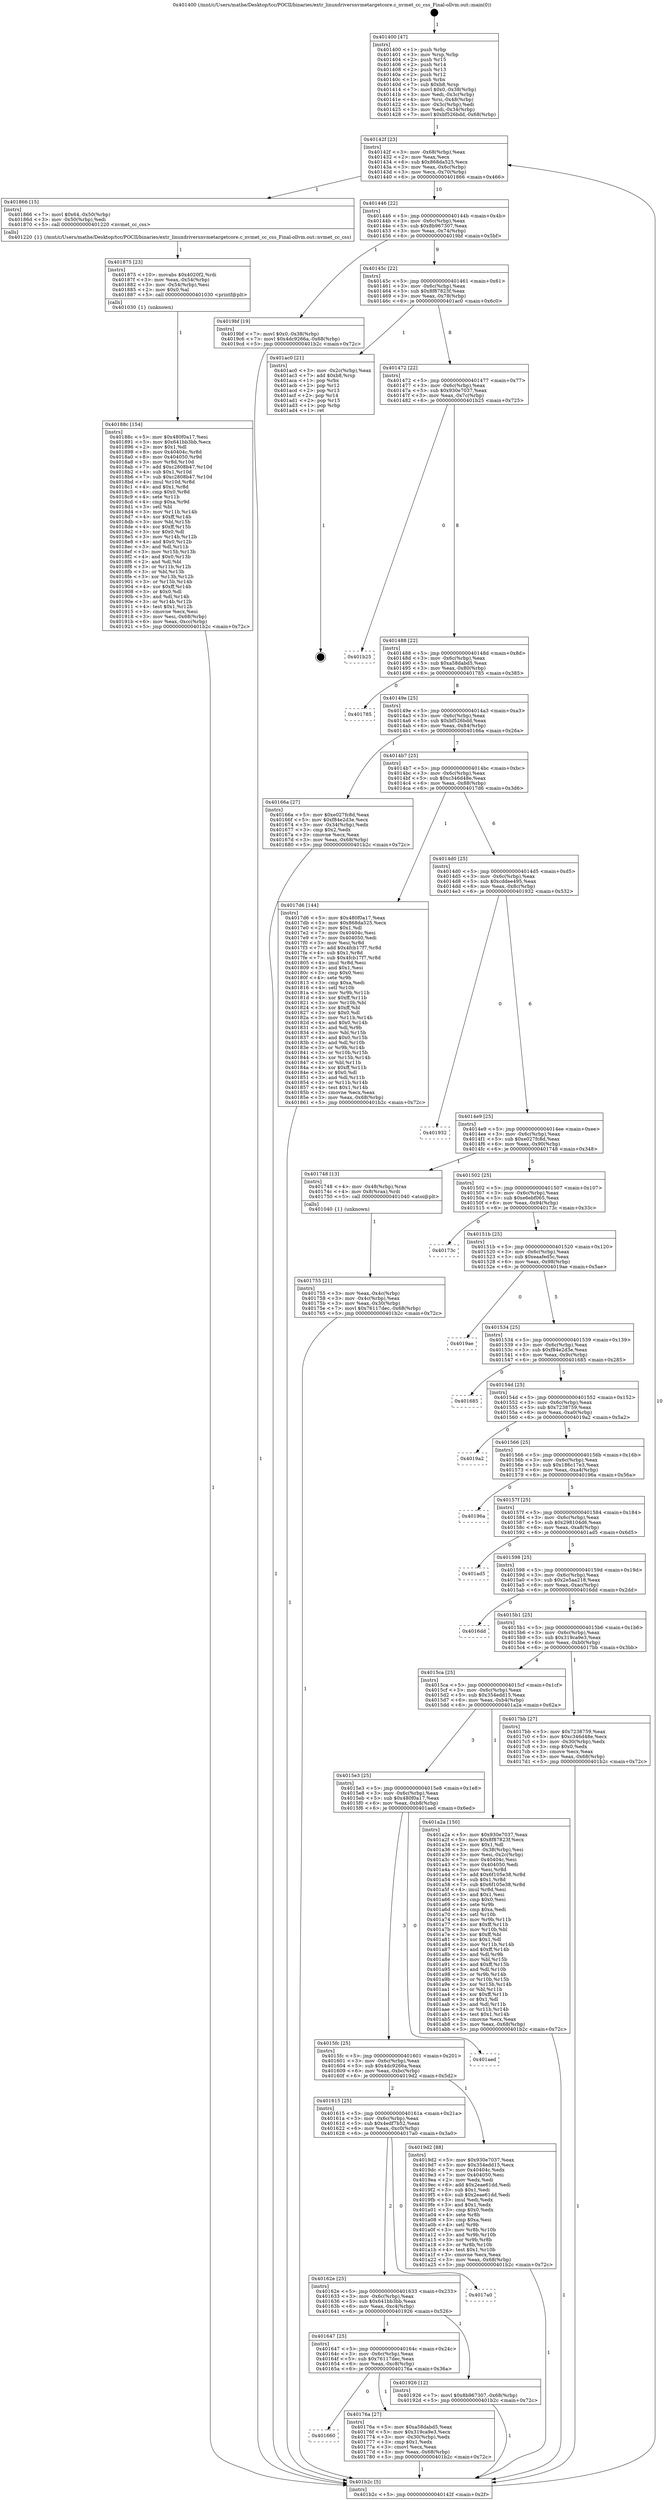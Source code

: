digraph "0x401400" {
  label = "0x401400 (/mnt/c/Users/mathe/Desktop/tcc/POCII/binaries/extr_linuxdriversnvmetargetcore.c_nvmet_cc_css_Final-ollvm.out::main(0))"
  labelloc = "t"
  node[shape=record]

  Entry [label="",width=0.3,height=0.3,shape=circle,fillcolor=black,style=filled]
  "0x40142f" [label="{
     0x40142f [23]\l
     | [instrs]\l
     &nbsp;&nbsp;0x40142f \<+3\>: mov -0x68(%rbp),%eax\l
     &nbsp;&nbsp;0x401432 \<+2\>: mov %eax,%ecx\l
     &nbsp;&nbsp;0x401434 \<+6\>: sub $0x868da525,%ecx\l
     &nbsp;&nbsp;0x40143a \<+3\>: mov %eax,-0x6c(%rbp)\l
     &nbsp;&nbsp;0x40143d \<+3\>: mov %ecx,-0x70(%rbp)\l
     &nbsp;&nbsp;0x401440 \<+6\>: je 0000000000401866 \<main+0x466\>\l
  }"]
  "0x401866" [label="{
     0x401866 [15]\l
     | [instrs]\l
     &nbsp;&nbsp;0x401866 \<+7\>: movl $0x64,-0x50(%rbp)\l
     &nbsp;&nbsp;0x40186d \<+3\>: mov -0x50(%rbp),%edi\l
     &nbsp;&nbsp;0x401870 \<+5\>: call 0000000000401220 \<nvmet_cc_css\>\l
     | [calls]\l
     &nbsp;&nbsp;0x401220 \{1\} (/mnt/c/Users/mathe/Desktop/tcc/POCII/binaries/extr_linuxdriversnvmetargetcore.c_nvmet_cc_css_Final-ollvm.out::nvmet_cc_css)\l
  }"]
  "0x401446" [label="{
     0x401446 [22]\l
     | [instrs]\l
     &nbsp;&nbsp;0x401446 \<+5\>: jmp 000000000040144b \<main+0x4b\>\l
     &nbsp;&nbsp;0x40144b \<+3\>: mov -0x6c(%rbp),%eax\l
     &nbsp;&nbsp;0x40144e \<+5\>: sub $0x8b967307,%eax\l
     &nbsp;&nbsp;0x401453 \<+3\>: mov %eax,-0x74(%rbp)\l
     &nbsp;&nbsp;0x401456 \<+6\>: je 00000000004019bf \<main+0x5bf\>\l
  }"]
  Exit [label="",width=0.3,height=0.3,shape=circle,fillcolor=black,style=filled,peripheries=2]
  "0x4019bf" [label="{
     0x4019bf [19]\l
     | [instrs]\l
     &nbsp;&nbsp;0x4019bf \<+7\>: movl $0x0,-0x38(%rbp)\l
     &nbsp;&nbsp;0x4019c6 \<+7\>: movl $0x4dc9266a,-0x68(%rbp)\l
     &nbsp;&nbsp;0x4019cd \<+5\>: jmp 0000000000401b2c \<main+0x72c\>\l
  }"]
  "0x40145c" [label="{
     0x40145c [22]\l
     | [instrs]\l
     &nbsp;&nbsp;0x40145c \<+5\>: jmp 0000000000401461 \<main+0x61\>\l
     &nbsp;&nbsp;0x401461 \<+3\>: mov -0x6c(%rbp),%eax\l
     &nbsp;&nbsp;0x401464 \<+5\>: sub $0x8f87823f,%eax\l
     &nbsp;&nbsp;0x401469 \<+3\>: mov %eax,-0x78(%rbp)\l
     &nbsp;&nbsp;0x40146c \<+6\>: je 0000000000401ac0 \<main+0x6c0\>\l
  }"]
  "0x40188c" [label="{
     0x40188c [154]\l
     | [instrs]\l
     &nbsp;&nbsp;0x40188c \<+5\>: mov $0x480f0a17,%esi\l
     &nbsp;&nbsp;0x401891 \<+5\>: mov $0x641bb3bb,%ecx\l
     &nbsp;&nbsp;0x401896 \<+2\>: mov $0x1,%dl\l
     &nbsp;&nbsp;0x401898 \<+8\>: mov 0x40404c,%r8d\l
     &nbsp;&nbsp;0x4018a0 \<+8\>: mov 0x404050,%r9d\l
     &nbsp;&nbsp;0x4018a8 \<+3\>: mov %r8d,%r10d\l
     &nbsp;&nbsp;0x4018ab \<+7\>: add $0xc2808b47,%r10d\l
     &nbsp;&nbsp;0x4018b2 \<+4\>: sub $0x1,%r10d\l
     &nbsp;&nbsp;0x4018b6 \<+7\>: sub $0xc2808b47,%r10d\l
     &nbsp;&nbsp;0x4018bd \<+4\>: imul %r10d,%r8d\l
     &nbsp;&nbsp;0x4018c1 \<+4\>: and $0x1,%r8d\l
     &nbsp;&nbsp;0x4018c5 \<+4\>: cmp $0x0,%r8d\l
     &nbsp;&nbsp;0x4018c9 \<+4\>: sete %r11b\l
     &nbsp;&nbsp;0x4018cd \<+4\>: cmp $0xa,%r9d\l
     &nbsp;&nbsp;0x4018d1 \<+3\>: setl %bl\l
     &nbsp;&nbsp;0x4018d4 \<+3\>: mov %r11b,%r14b\l
     &nbsp;&nbsp;0x4018d7 \<+4\>: xor $0xff,%r14b\l
     &nbsp;&nbsp;0x4018db \<+3\>: mov %bl,%r15b\l
     &nbsp;&nbsp;0x4018de \<+4\>: xor $0xff,%r15b\l
     &nbsp;&nbsp;0x4018e2 \<+3\>: xor $0x0,%dl\l
     &nbsp;&nbsp;0x4018e5 \<+3\>: mov %r14b,%r12b\l
     &nbsp;&nbsp;0x4018e8 \<+4\>: and $0x0,%r12b\l
     &nbsp;&nbsp;0x4018ec \<+3\>: and %dl,%r11b\l
     &nbsp;&nbsp;0x4018ef \<+3\>: mov %r15b,%r13b\l
     &nbsp;&nbsp;0x4018f2 \<+4\>: and $0x0,%r13b\l
     &nbsp;&nbsp;0x4018f6 \<+2\>: and %dl,%bl\l
     &nbsp;&nbsp;0x4018f8 \<+3\>: or %r11b,%r12b\l
     &nbsp;&nbsp;0x4018fb \<+3\>: or %bl,%r13b\l
     &nbsp;&nbsp;0x4018fe \<+3\>: xor %r13b,%r12b\l
     &nbsp;&nbsp;0x401901 \<+3\>: or %r15b,%r14b\l
     &nbsp;&nbsp;0x401904 \<+4\>: xor $0xff,%r14b\l
     &nbsp;&nbsp;0x401908 \<+3\>: or $0x0,%dl\l
     &nbsp;&nbsp;0x40190b \<+3\>: and %dl,%r14b\l
     &nbsp;&nbsp;0x40190e \<+3\>: or %r14b,%r12b\l
     &nbsp;&nbsp;0x401911 \<+4\>: test $0x1,%r12b\l
     &nbsp;&nbsp;0x401915 \<+3\>: cmovne %ecx,%esi\l
     &nbsp;&nbsp;0x401918 \<+3\>: mov %esi,-0x68(%rbp)\l
     &nbsp;&nbsp;0x40191b \<+6\>: mov %eax,-0xcc(%rbp)\l
     &nbsp;&nbsp;0x401921 \<+5\>: jmp 0000000000401b2c \<main+0x72c\>\l
  }"]
  "0x401ac0" [label="{
     0x401ac0 [21]\l
     | [instrs]\l
     &nbsp;&nbsp;0x401ac0 \<+3\>: mov -0x2c(%rbp),%eax\l
     &nbsp;&nbsp;0x401ac3 \<+7\>: add $0xb8,%rsp\l
     &nbsp;&nbsp;0x401aca \<+1\>: pop %rbx\l
     &nbsp;&nbsp;0x401acb \<+2\>: pop %r12\l
     &nbsp;&nbsp;0x401acd \<+2\>: pop %r13\l
     &nbsp;&nbsp;0x401acf \<+2\>: pop %r14\l
     &nbsp;&nbsp;0x401ad1 \<+2\>: pop %r15\l
     &nbsp;&nbsp;0x401ad3 \<+1\>: pop %rbp\l
     &nbsp;&nbsp;0x401ad4 \<+1\>: ret\l
  }"]
  "0x401472" [label="{
     0x401472 [22]\l
     | [instrs]\l
     &nbsp;&nbsp;0x401472 \<+5\>: jmp 0000000000401477 \<main+0x77\>\l
     &nbsp;&nbsp;0x401477 \<+3\>: mov -0x6c(%rbp),%eax\l
     &nbsp;&nbsp;0x40147a \<+5\>: sub $0x930e7037,%eax\l
     &nbsp;&nbsp;0x40147f \<+3\>: mov %eax,-0x7c(%rbp)\l
     &nbsp;&nbsp;0x401482 \<+6\>: je 0000000000401b25 \<main+0x725\>\l
  }"]
  "0x401875" [label="{
     0x401875 [23]\l
     | [instrs]\l
     &nbsp;&nbsp;0x401875 \<+10\>: movabs $0x4020f2,%rdi\l
     &nbsp;&nbsp;0x40187f \<+3\>: mov %eax,-0x54(%rbp)\l
     &nbsp;&nbsp;0x401882 \<+3\>: mov -0x54(%rbp),%esi\l
     &nbsp;&nbsp;0x401885 \<+2\>: mov $0x0,%al\l
     &nbsp;&nbsp;0x401887 \<+5\>: call 0000000000401030 \<printf@plt\>\l
     | [calls]\l
     &nbsp;&nbsp;0x401030 \{1\} (unknown)\l
  }"]
  "0x401b25" [label="{
     0x401b25\l
  }", style=dashed]
  "0x401488" [label="{
     0x401488 [22]\l
     | [instrs]\l
     &nbsp;&nbsp;0x401488 \<+5\>: jmp 000000000040148d \<main+0x8d\>\l
     &nbsp;&nbsp;0x40148d \<+3\>: mov -0x6c(%rbp),%eax\l
     &nbsp;&nbsp;0x401490 \<+5\>: sub $0xa58dabd5,%eax\l
     &nbsp;&nbsp;0x401495 \<+3\>: mov %eax,-0x80(%rbp)\l
     &nbsp;&nbsp;0x401498 \<+6\>: je 0000000000401785 \<main+0x385\>\l
  }"]
  "0x401660" [label="{
     0x401660\l
  }", style=dashed]
  "0x401785" [label="{
     0x401785\l
  }", style=dashed]
  "0x40149e" [label="{
     0x40149e [25]\l
     | [instrs]\l
     &nbsp;&nbsp;0x40149e \<+5\>: jmp 00000000004014a3 \<main+0xa3\>\l
     &nbsp;&nbsp;0x4014a3 \<+3\>: mov -0x6c(%rbp),%eax\l
     &nbsp;&nbsp;0x4014a6 \<+5\>: sub $0xbf526bdd,%eax\l
     &nbsp;&nbsp;0x4014ab \<+6\>: mov %eax,-0x84(%rbp)\l
     &nbsp;&nbsp;0x4014b1 \<+6\>: je 000000000040166a \<main+0x26a\>\l
  }"]
  "0x40176a" [label="{
     0x40176a [27]\l
     | [instrs]\l
     &nbsp;&nbsp;0x40176a \<+5\>: mov $0xa58dabd5,%eax\l
     &nbsp;&nbsp;0x40176f \<+5\>: mov $0x319ca9e3,%ecx\l
     &nbsp;&nbsp;0x401774 \<+3\>: mov -0x30(%rbp),%edx\l
     &nbsp;&nbsp;0x401777 \<+3\>: cmp $0x1,%edx\l
     &nbsp;&nbsp;0x40177a \<+3\>: cmovl %ecx,%eax\l
     &nbsp;&nbsp;0x40177d \<+3\>: mov %eax,-0x68(%rbp)\l
     &nbsp;&nbsp;0x401780 \<+5\>: jmp 0000000000401b2c \<main+0x72c\>\l
  }"]
  "0x40166a" [label="{
     0x40166a [27]\l
     | [instrs]\l
     &nbsp;&nbsp;0x40166a \<+5\>: mov $0xe027fc8d,%eax\l
     &nbsp;&nbsp;0x40166f \<+5\>: mov $0xf84e2d3e,%ecx\l
     &nbsp;&nbsp;0x401674 \<+3\>: mov -0x34(%rbp),%edx\l
     &nbsp;&nbsp;0x401677 \<+3\>: cmp $0x2,%edx\l
     &nbsp;&nbsp;0x40167a \<+3\>: cmovne %ecx,%eax\l
     &nbsp;&nbsp;0x40167d \<+3\>: mov %eax,-0x68(%rbp)\l
     &nbsp;&nbsp;0x401680 \<+5\>: jmp 0000000000401b2c \<main+0x72c\>\l
  }"]
  "0x4014b7" [label="{
     0x4014b7 [25]\l
     | [instrs]\l
     &nbsp;&nbsp;0x4014b7 \<+5\>: jmp 00000000004014bc \<main+0xbc\>\l
     &nbsp;&nbsp;0x4014bc \<+3\>: mov -0x6c(%rbp),%eax\l
     &nbsp;&nbsp;0x4014bf \<+5\>: sub $0xc346d48e,%eax\l
     &nbsp;&nbsp;0x4014c4 \<+6\>: mov %eax,-0x88(%rbp)\l
     &nbsp;&nbsp;0x4014ca \<+6\>: je 00000000004017d6 \<main+0x3d6\>\l
  }"]
  "0x401b2c" [label="{
     0x401b2c [5]\l
     | [instrs]\l
     &nbsp;&nbsp;0x401b2c \<+5\>: jmp 000000000040142f \<main+0x2f\>\l
  }"]
  "0x401400" [label="{
     0x401400 [47]\l
     | [instrs]\l
     &nbsp;&nbsp;0x401400 \<+1\>: push %rbp\l
     &nbsp;&nbsp;0x401401 \<+3\>: mov %rsp,%rbp\l
     &nbsp;&nbsp;0x401404 \<+2\>: push %r15\l
     &nbsp;&nbsp;0x401406 \<+2\>: push %r14\l
     &nbsp;&nbsp;0x401408 \<+2\>: push %r13\l
     &nbsp;&nbsp;0x40140a \<+2\>: push %r12\l
     &nbsp;&nbsp;0x40140c \<+1\>: push %rbx\l
     &nbsp;&nbsp;0x40140d \<+7\>: sub $0xb8,%rsp\l
     &nbsp;&nbsp;0x401414 \<+7\>: movl $0x0,-0x38(%rbp)\l
     &nbsp;&nbsp;0x40141b \<+3\>: mov %edi,-0x3c(%rbp)\l
     &nbsp;&nbsp;0x40141e \<+4\>: mov %rsi,-0x48(%rbp)\l
     &nbsp;&nbsp;0x401422 \<+3\>: mov -0x3c(%rbp),%edi\l
     &nbsp;&nbsp;0x401425 \<+3\>: mov %edi,-0x34(%rbp)\l
     &nbsp;&nbsp;0x401428 \<+7\>: movl $0xbf526bdd,-0x68(%rbp)\l
  }"]
  "0x401647" [label="{
     0x401647 [25]\l
     | [instrs]\l
     &nbsp;&nbsp;0x401647 \<+5\>: jmp 000000000040164c \<main+0x24c\>\l
     &nbsp;&nbsp;0x40164c \<+3\>: mov -0x6c(%rbp),%eax\l
     &nbsp;&nbsp;0x40164f \<+5\>: sub $0x76117dec,%eax\l
     &nbsp;&nbsp;0x401654 \<+6\>: mov %eax,-0xc8(%rbp)\l
     &nbsp;&nbsp;0x40165a \<+6\>: je 000000000040176a \<main+0x36a\>\l
  }"]
  "0x4017d6" [label="{
     0x4017d6 [144]\l
     | [instrs]\l
     &nbsp;&nbsp;0x4017d6 \<+5\>: mov $0x480f0a17,%eax\l
     &nbsp;&nbsp;0x4017db \<+5\>: mov $0x868da525,%ecx\l
     &nbsp;&nbsp;0x4017e0 \<+2\>: mov $0x1,%dl\l
     &nbsp;&nbsp;0x4017e2 \<+7\>: mov 0x40404c,%esi\l
     &nbsp;&nbsp;0x4017e9 \<+7\>: mov 0x404050,%edi\l
     &nbsp;&nbsp;0x4017f0 \<+3\>: mov %esi,%r8d\l
     &nbsp;&nbsp;0x4017f3 \<+7\>: add $0x4fcb17f7,%r8d\l
     &nbsp;&nbsp;0x4017fa \<+4\>: sub $0x1,%r8d\l
     &nbsp;&nbsp;0x4017fe \<+7\>: sub $0x4fcb17f7,%r8d\l
     &nbsp;&nbsp;0x401805 \<+4\>: imul %r8d,%esi\l
     &nbsp;&nbsp;0x401809 \<+3\>: and $0x1,%esi\l
     &nbsp;&nbsp;0x40180c \<+3\>: cmp $0x0,%esi\l
     &nbsp;&nbsp;0x40180f \<+4\>: sete %r9b\l
     &nbsp;&nbsp;0x401813 \<+3\>: cmp $0xa,%edi\l
     &nbsp;&nbsp;0x401816 \<+4\>: setl %r10b\l
     &nbsp;&nbsp;0x40181a \<+3\>: mov %r9b,%r11b\l
     &nbsp;&nbsp;0x40181d \<+4\>: xor $0xff,%r11b\l
     &nbsp;&nbsp;0x401821 \<+3\>: mov %r10b,%bl\l
     &nbsp;&nbsp;0x401824 \<+3\>: xor $0xff,%bl\l
     &nbsp;&nbsp;0x401827 \<+3\>: xor $0x0,%dl\l
     &nbsp;&nbsp;0x40182a \<+3\>: mov %r11b,%r14b\l
     &nbsp;&nbsp;0x40182d \<+4\>: and $0x0,%r14b\l
     &nbsp;&nbsp;0x401831 \<+3\>: and %dl,%r9b\l
     &nbsp;&nbsp;0x401834 \<+3\>: mov %bl,%r15b\l
     &nbsp;&nbsp;0x401837 \<+4\>: and $0x0,%r15b\l
     &nbsp;&nbsp;0x40183b \<+3\>: and %dl,%r10b\l
     &nbsp;&nbsp;0x40183e \<+3\>: or %r9b,%r14b\l
     &nbsp;&nbsp;0x401841 \<+3\>: or %r10b,%r15b\l
     &nbsp;&nbsp;0x401844 \<+3\>: xor %r15b,%r14b\l
     &nbsp;&nbsp;0x401847 \<+3\>: or %bl,%r11b\l
     &nbsp;&nbsp;0x40184a \<+4\>: xor $0xff,%r11b\l
     &nbsp;&nbsp;0x40184e \<+3\>: or $0x0,%dl\l
     &nbsp;&nbsp;0x401851 \<+3\>: and %dl,%r11b\l
     &nbsp;&nbsp;0x401854 \<+3\>: or %r11b,%r14b\l
     &nbsp;&nbsp;0x401857 \<+4\>: test $0x1,%r14b\l
     &nbsp;&nbsp;0x40185b \<+3\>: cmovne %ecx,%eax\l
     &nbsp;&nbsp;0x40185e \<+3\>: mov %eax,-0x68(%rbp)\l
     &nbsp;&nbsp;0x401861 \<+5\>: jmp 0000000000401b2c \<main+0x72c\>\l
  }"]
  "0x4014d0" [label="{
     0x4014d0 [25]\l
     | [instrs]\l
     &nbsp;&nbsp;0x4014d0 \<+5\>: jmp 00000000004014d5 \<main+0xd5\>\l
     &nbsp;&nbsp;0x4014d5 \<+3\>: mov -0x6c(%rbp),%eax\l
     &nbsp;&nbsp;0x4014d8 \<+5\>: sub $0xcddee495,%eax\l
     &nbsp;&nbsp;0x4014dd \<+6\>: mov %eax,-0x8c(%rbp)\l
     &nbsp;&nbsp;0x4014e3 \<+6\>: je 0000000000401932 \<main+0x532\>\l
  }"]
  "0x401926" [label="{
     0x401926 [12]\l
     | [instrs]\l
     &nbsp;&nbsp;0x401926 \<+7\>: movl $0x8b967307,-0x68(%rbp)\l
     &nbsp;&nbsp;0x40192d \<+5\>: jmp 0000000000401b2c \<main+0x72c\>\l
  }"]
  "0x401932" [label="{
     0x401932\l
  }", style=dashed]
  "0x4014e9" [label="{
     0x4014e9 [25]\l
     | [instrs]\l
     &nbsp;&nbsp;0x4014e9 \<+5\>: jmp 00000000004014ee \<main+0xee\>\l
     &nbsp;&nbsp;0x4014ee \<+3\>: mov -0x6c(%rbp),%eax\l
     &nbsp;&nbsp;0x4014f1 \<+5\>: sub $0xe027fc8d,%eax\l
     &nbsp;&nbsp;0x4014f6 \<+6\>: mov %eax,-0x90(%rbp)\l
     &nbsp;&nbsp;0x4014fc \<+6\>: je 0000000000401748 \<main+0x348\>\l
  }"]
  "0x40162e" [label="{
     0x40162e [25]\l
     | [instrs]\l
     &nbsp;&nbsp;0x40162e \<+5\>: jmp 0000000000401633 \<main+0x233\>\l
     &nbsp;&nbsp;0x401633 \<+3\>: mov -0x6c(%rbp),%eax\l
     &nbsp;&nbsp;0x401636 \<+5\>: sub $0x641bb3bb,%eax\l
     &nbsp;&nbsp;0x40163b \<+6\>: mov %eax,-0xc4(%rbp)\l
     &nbsp;&nbsp;0x401641 \<+6\>: je 0000000000401926 \<main+0x526\>\l
  }"]
  "0x401748" [label="{
     0x401748 [13]\l
     | [instrs]\l
     &nbsp;&nbsp;0x401748 \<+4\>: mov -0x48(%rbp),%rax\l
     &nbsp;&nbsp;0x40174c \<+4\>: mov 0x8(%rax),%rdi\l
     &nbsp;&nbsp;0x401750 \<+5\>: call 0000000000401040 \<atoi@plt\>\l
     | [calls]\l
     &nbsp;&nbsp;0x401040 \{1\} (unknown)\l
  }"]
  "0x401502" [label="{
     0x401502 [25]\l
     | [instrs]\l
     &nbsp;&nbsp;0x401502 \<+5\>: jmp 0000000000401507 \<main+0x107\>\l
     &nbsp;&nbsp;0x401507 \<+3\>: mov -0x6c(%rbp),%eax\l
     &nbsp;&nbsp;0x40150a \<+5\>: sub $0xe6ebf065,%eax\l
     &nbsp;&nbsp;0x40150f \<+6\>: mov %eax,-0x94(%rbp)\l
     &nbsp;&nbsp;0x401515 \<+6\>: je 000000000040173c \<main+0x33c\>\l
  }"]
  "0x401755" [label="{
     0x401755 [21]\l
     | [instrs]\l
     &nbsp;&nbsp;0x401755 \<+3\>: mov %eax,-0x4c(%rbp)\l
     &nbsp;&nbsp;0x401758 \<+3\>: mov -0x4c(%rbp),%eax\l
     &nbsp;&nbsp;0x40175b \<+3\>: mov %eax,-0x30(%rbp)\l
     &nbsp;&nbsp;0x40175e \<+7\>: movl $0x76117dec,-0x68(%rbp)\l
     &nbsp;&nbsp;0x401765 \<+5\>: jmp 0000000000401b2c \<main+0x72c\>\l
  }"]
  "0x4017a0" [label="{
     0x4017a0\l
  }", style=dashed]
  "0x40173c" [label="{
     0x40173c\l
  }", style=dashed]
  "0x40151b" [label="{
     0x40151b [25]\l
     | [instrs]\l
     &nbsp;&nbsp;0x40151b \<+5\>: jmp 0000000000401520 \<main+0x120\>\l
     &nbsp;&nbsp;0x401520 \<+3\>: mov -0x6c(%rbp),%eax\l
     &nbsp;&nbsp;0x401523 \<+5\>: sub $0xeaafed5c,%eax\l
     &nbsp;&nbsp;0x401528 \<+6\>: mov %eax,-0x98(%rbp)\l
     &nbsp;&nbsp;0x40152e \<+6\>: je 00000000004019ae \<main+0x5ae\>\l
  }"]
  "0x401615" [label="{
     0x401615 [25]\l
     | [instrs]\l
     &nbsp;&nbsp;0x401615 \<+5\>: jmp 000000000040161a \<main+0x21a\>\l
     &nbsp;&nbsp;0x40161a \<+3\>: mov -0x6c(%rbp),%eax\l
     &nbsp;&nbsp;0x40161d \<+5\>: sub $0x4edf7b52,%eax\l
     &nbsp;&nbsp;0x401622 \<+6\>: mov %eax,-0xc0(%rbp)\l
     &nbsp;&nbsp;0x401628 \<+6\>: je 00000000004017a0 \<main+0x3a0\>\l
  }"]
  "0x4019ae" [label="{
     0x4019ae\l
  }", style=dashed]
  "0x401534" [label="{
     0x401534 [25]\l
     | [instrs]\l
     &nbsp;&nbsp;0x401534 \<+5\>: jmp 0000000000401539 \<main+0x139\>\l
     &nbsp;&nbsp;0x401539 \<+3\>: mov -0x6c(%rbp),%eax\l
     &nbsp;&nbsp;0x40153c \<+5\>: sub $0xf84e2d3e,%eax\l
     &nbsp;&nbsp;0x401541 \<+6\>: mov %eax,-0x9c(%rbp)\l
     &nbsp;&nbsp;0x401547 \<+6\>: je 0000000000401685 \<main+0x285\>\l
  }"]
  "0x4019d2" [label="{
     0x4019d2 [88]\l
     | [instrs]\l
     &nbsp;&nbsp;0x4019d2 \<+5\>: mov $0x930e7037,%eax\l
     &nbsp;&nbsp;0x4019d7 \<+5\>: mov $0x354edd15,%ecx\l
     &nbsp;&nbsp;0x4019dc \<+7\>: mov 0x40404c,%edx\l
     &nbsp;&nbsp;0x4019e3 \<+7\>: mov 0x404050,%esi\l
     &nbsp;&nbsp;0x4019ea \<+2\>: mov %edx,%edi\l
     &nbsp;&nbsp;0x4019ec \<+6\>: add $0x2eae61dd,%edi\l
     &nbsp;&nbsp;0x4019f2 \<+3\>: sub $0x1,%edi\l
     &nbsp;&nbsp;0x4019f5 \<+6\>: sub $0x2eae61dd,%edi\l
     &nbsp;&nbsp;0x4019fb \<+3\>: imul %edi,%edx\l
     &nbsp;&nbsp;0x4019fe \<+3\>: and $0x1,%edx\l
     &nbsp;&nbsp;0x401a01 \<+3\>: cmp $0x0,%edx\l
     &nbsp;&nbsp;0x401a04 \<+4\>: sete %r8b\l
     &nbsp;&nbsp;0x401a08 \<+3\>: cmp $0xa,%esi\l
     &nbsp;&nbsp;0x401a0b \<+4\>: setl %r9b\l
     &nbsp;&nbsp;0x401a0f \<+3\>: mov %r8b,%r10b\l
     &nbsp;&nbsp;0x401a12 \<+3\>: and %r9b,%r10b\l
     &nbsp;&nbsp;0x401a15 \<+3\>: xor %r9b,%r8b\l
     &nbsp;&nbsp;0x401a18 \<+3\>: or %r8b,%r10b\l
     &nbsp;&nbsp;0x401a1b \<+4\>: test $0x1,%r10b\l
     &nbsp;&nbsp;0x401a1f \<+3\>: cmovne %ecx,%eax\l
     &nbsp;&nbsp;0x401a22 \<+3\>: mov %eax,-0x68(%rbp)\l
     &nbsp;&nbsp;0x401a25 \<+5\>: jmp 0000000000401b2c \<main+0x72c\>\l
  }"]
  "0x401685" [label="{
     0x401685\l
  }", style=dashed]
  "0x40154d" [label="{
     0x40154d [25]\l
     | [instrs]\l
     &nbsp;&nbsp;0x40154d \<+5\>: jmp 0000000000401552 \<main+0x152\>\l
     &nbsp;&nbsp;0x401552 \<+3\>: mov -0x6c(%rbp),%eax\l
     &nbsp;&nbsp;0x401555 \<+5\>: sub $0x7238759,%eax\l
     &nbsp;&nbsp;0x40155a \<+6\>: mov %eax,-0xa0(%rbp)\l
     &nbsp;&nbsp;0x401560 \<+6\>: je 00000000004019a2 \<main+0x5a2\>\l
  }"]
  "0x4015fc" [label="{
     0x4015fc [25]\l
     | [instrs]\l
     &nbsp;&nbsp;0x4015fc \<+5\>: jmp 0000000000401601 \<main+0x201\>\l
     &nbsp;&nbsp;0x401601 \<+3\>: mov -0x6c(%rbp),%eax\l
     &nbsp;&nbsp;0x401604 \<+5\>: sub $0x4dc9266a,%eax\l
     &nbsp;&nbsp;0x401609 \<+6\>: mov %eax,-0xbc(%rbp)\l
     &nbsp;&nbsp;0x40160f \<+6\>: je 00000000004019d2 \<main+0x5d2\>\l
  }"]
  "0x4019a2" [label="{
     0x4019a2\l
  }", style=dashed]
  "0x401566" [label="{
     0x401566 [25]\l
     | [instrs]\l
     &nbsp;&nbsp;0x401566 \<+5\>: jmp 000000000040156b \<main+0x16b\>\l
     &nbsp;&nbsp;0x40156b \<+3\>: mov -0x6c(%rbp),%eax\l
     &nbsp;&nbsp;0x40156e \<+5\>: sub $0x186c17e3,%eax\l
     &nbsp;&nbsp;0x401573 \<+6\>: mov %eax,-0xa4(%rbp)\l
     &nbsp;&nbsp;0x401579 \<+6\>: je 000000000040196a \<main+0x56a\>\l
  }"]
  "0x401aed" [label="{
     0x401aed\l
  }", style=dashed]
  "0x40196a" [label="{
     0x40196a\l
  }", style=dashed]
  "0x40157f" [label="{
     0x40157f [25]\l
     | [instrs]\l
     &nbsp;&nbsp;0x40157f \<+5\>: jmp 0000000000401584 \<main+0x184\>\l
     &nbsp;&nbsp;0x401584 \<+3\>: mov -0x6c(%rbp),%eax\l
     &nbsp;&nbsp;0x401587 \<+5\>: sub $0x298104d6,%eax\l
     &nbsp;&nbsp;0x40158c \<+6\>: mov %eax,-0xa8(%rbp)\l
     &nbsp;&nbsp;0x401592 \<+6\>: je 0000000000401ad5 \<main+0x6d5\>\l
  }"]
  "0x4015e3" [label="{
     0x4015e3 [25]\l
     | [instrs]\l
     &nbsp;&nbsp;0x4015e3 \<+5\>: jmp 00000000004015e8 \<main+0x1e8\>\l
     &nbsp;&nbsp;0x4015e8 \<+3\>: mov -0x6c(%rbp),%eax\l
     &nbsp;&nbsp;0x4015eb \<+5\>: sub $0x480f0a17,%eax\l
     &nbsp;&nbsp;0x4015f0 \<+6\>: mov %eax,-0xb8(%rbp)\l
     &nbsp;&nbsp;0x4015f6 \<+6\>: je 0000000000401aed \<main+0x6ed\>\l
  }"]
  "0x401ad5" [label="{
     0x401ad5\l
  }", style=dashed]
  "0x401598" [label="{
     0x401598 [25]\l
     | [instrs]\l
     &nbsp;&nbsp;0x401598 \<+5\>: jmp 000000000040159d \<main+0x19d\>\l
     &nbsp;&nbsp;0x40159d \<+3\>: mov -0x6c(%rbp),%eax\l
     &nbsp;&nbsp;0x4015a0 \<+5\>: sub $0x2e5aa218,%eax\l
     &nbsp;&nbsp;0x4015a5 \<+6\>: mov %eax,-0xac(%rbp)\l
     &nbsp;&nbsp;0x4015ab \<+6\>: je 00000000004016dd \<main+0x2dd\>\l
  }"]
  "0x401a2a" [label="{
     0x401a2a [150]\l
     | [instrs]\l
     &nbsp;&nbsp;0x401a2a \<+5\>: mov $0x930e7037,%eax\l
     &nbsp;&nbsp;0x401a2f \<+5\>: mov $0x8f87823f,%ecx\l
     &nbsp;&nbsp;0x401a34 \<+2\>: mov $0x1,%dl\l
     &nbsp;&nbsp;0x401a36 \<+3\>: mov -0x38(%rbp),%esi\l
     &nbsp;&nbsp;0x401a39 \<+3\>: mov %esi,-0x2c(%rbp)\l
     &nbsp;&nbsp;0x401a3c \<+7\>: mov 0x40404c,%esi\l
     &nbsp;&nbsp;0x401a43 \<+7\>: mov 0x404050,%edi\l
     &nbsp;&nbsp;0x401a4a \<+3\>: mov %esi,%r8d\l
     &nbsp;&nbsp;0x401a4d \<+7\>: add $0x6f105e38,%r8d\l
     &nbsp;&nbsp;0x401a54 \<+4\>: sub $0x1,%r8d\l
     &nbsp;&nbsp;0x401a58 \<+7\>: sub $0x6f105e38,%r8d\l
     &nbsp;&nbsp;0x401a5f \<+4\>: imul %r8d,%esi\l
     &nbsp;&nbsp;0x401a63 \<+3\>: and $0x1,%esi\l
     &nbsp;&nbsp;0x401a66 \<+3\>: cmp $0x0,%esi\l
     &nbsp;&nbsp;0x401a69 \<+4\>: sete %r9b\l
     &nbsp;&nbsp;0x401a6d \<+3\>: cmp $0xa,%edi\l
     &nbsp;&nbsp;0x401a70 \<+4\>: setl %r10b\l
     &nbsp;&nbsp;0x401a74 \<+3\>: mov %r9b,%r11b\l
     &nbsp;&nbsp;0x401a77 \<+4\>: xor $0xff,%r11b\l
     &nbsp;&nbsp;0x401a7b \<+3\>: mov %r10b,%bl\l
     &nbsp;&nbsp;0x401a7e \<+3\>: xor $0xff,%bl\l
     &nbsp;&nbsp;0x401a81 \<+3\>: xor $0x1,%dl\l
     &nbsp;&nbsp;0x401a84 \<+3\>: mov %r11b,%r14b\l
     &nbsp;&nbsp;0x401a87 \<+4\>: and $0xff,%r14b\l
     &nbsp;&nbsp;0x401a8b \<+3\>: and %dl,%r9b\l
     &nbsp;&nbsp;0x401a8e \<+3\>: mov %bl,%r15b\l
     &nbsp;&nbsp;0x401a91 \<+4\>: and $0xff,%r15b\l
     &nbsp;&nbsp;0x401a95 \<+3\>: and %dl,%r10b\l
     &nbsp;&nbsp;0x401a98 \<+3\>: or %r9b,%r14b\l
     &nbsp;&nbsp;0x401a9b \<+3\>: or %r10b,%r15b\l
     &nbsp;&nbsp;0x401a9e \<+3\>: xor %r15b,%r14b\l
     &nbsp;&nbsp;0x401aa1 \<+3\>: or %bl,%r11b\l
     &nbsp;&nbsp;0x401aa4 \<+4\>: xor $0xff,%r11b\l
     &nbsp;&nbsp;0x401aa8 \<+3\>: or $0x1,%dl\l
     &nbsp;&nbsp;0x401aab \<+3\>: and %dl,%r11b\l
     &nbsp;&nbsp;0x401aae \<+3\>: or %r11b,%r14b\l
     &nbsp;&nbsp;0x401ab1 \<+4\>: test $0x1,%r14b\l
     &nbsp;&nbsp;0x401ab5 \<+3\>: cmovne %ecx,%eax\l
     &nbsp;&nbsp;0x401ab8 \<+3\>: mov %eax,-0x68(%rbp)\l
     &nbsp;&nbsp;0x401abb \<+5\>: jmp 0000000000401b2c \<main+0x72c\>\l
  }"]
  "0x4016dd" [label="{
     0x4016dd\l
  }", style=dashed]
  "0x4015b1" [label="{
     0x4015b1 [25]\l
     | [instrs]\l
     &nbsp;&nbsp;0x4015b1 \<+5\>: jmp 00000000004015b6 \<main+0x1b6\>\l
     &nbsp;&nbsp;0x4015b6 \<+3\>: mov -0x6c(%rbp),%eax\l
     &nbsp;&nbsp;0x4015b9 \<+5\>: sub $0x319ca9e3,%eax\l
     &nbsp;&nbsp;0x4015be \<+6\>: mov %eax,-0xb0(%rbp)\l
     &nbsp;&nbsp;0x4015c4 \<+6\>: je 00000000004017bb \<main+0x3bb\>\l
  }"]
  "0x4015ca" [label="{
     0x4015ca [25]\l
     | [instrs]\l
     &nbsp;&nbsp;0x4015ca \<+5\>: jmp 00000000004015cf \<main+0x1cf\>\l
     &nbsp;&nbsp;0x4015cf \<+3\>: mov -0x6c(%rbp),%eax\l
     &nbsp;&nbsp;0x4015d2 \<+5\>: sub $0x354edd15,%eax\l
     &nbsp;&nbsp;0x4015d7 \<+6\>: mov %eax,-0xb4(%rbp)\l
     &nbsp;&nbsp;0x4015dd \<+6\>: je 0000000000401a2a \<main+0x62a\>\l
  }"]
  "0x4017bb" [label="{
     0x4017bb [27]\l
     | [instrs]\l
     &nbsp;&nbsp;0x4017bb \<+5\>: mov $0x7238759,%eax\l
     &nbsp;&nbsp;0x4017c0 \<+5\>: mov $0xc346d48e,%ecx\l
     &nbsp;&nbsp;0x4017c5 \<+3\>: mov -0x30(%rbp),%edx\l
     &nbsp;&nbsp;0x4017c8 \<+3\>: cmp $0x0,%edx\l
     &nbsp;&nbsp;0x4017cb \<+3\>: cmove %ecx,%eax\l
     &nbsp;&nbsp;0x4017ce \<+3\>: mov %eax,-0x68(%rbp)\l
     &nbsp;&nbsp;0x4017d1 \<+5\>: jmp 0000000000401b2c \<main+0x72c\>\l
  }"]
  Entry -> "0x401400" [label=" 1"]
  "0x40142f" -> "0x401866" [label=" 1"]
  "0x40142f" -> "0x401446" [label=" 10"]
  "0x401ac0" -> Exit [label=" 1"]
  "0x401446" -> "0x4019bf" [label=" 1"]
  "0x401446" -> "0x40145c" [label=" 9"]
  "0x401a2a" -> "0x401b2c" [label=" 1"]
  "0x40145c" -> "0x401ac0" [label=" 1"]
  "0x40145c" -> "0x401472" [label=" 8"]
  "0x4019d2" -> "0x401b2c" [label=" 1"]
  "0x401472" -> "0x401b25" [label=" 0"]
  "0x401472" -> "0x401488" [label=" 8"]
  "0x4019bf" -> "0x401b2c" [label=" 1"]
  "0x401488" -> "0x401785" [label=" 0"]
  "0x401488" -> "0x40149e" [label=" 8"]
  "0x401926" -> "0x401b2c" [label=" 1"]
  "0x40149e" -> "0x40166a" [label=" 1"]
  "0x40149e" -> "0x4014b7" [label=" 7"]
  "0x40166a" -> "0x401b2c" [label=" 1"]
  "0x401400" -> "0x40142f" [label=" 1"]
  "0x401b2c" -> "0x40142f" [label=" 10"]
  "0x40188c" -> "0x401b2c" [label=" 1"]
  "0x4014b7" -> "0x4017d6" [label=" 1"]
  "0x4014b7" -> "0x4014d0" [label=" 6"]
  "0x401866" -> "0x401875" [label=" 1"]
  "0x4014d0" -> "0x401932" [label=" 0"]
  "0x4014d0" -> "0x4014e9" [label=" 6"]
  "0x4017d6" -> "0x401b2c" [label=" 1"]
  "0x4014e9" -> "0x401748" [label=" 1"]
  "0x4014e9" -> "0x401502" [label=" 5"]
  "0x401748" -> "0x401755" [label=" 1"]
  "0x401755" -> "0x401b2c" [label=" 1"]
  "0x40176a" -> "0x401b2c" [label=" 1"]
  "0x401502" -> "0x40173c" [label=" 0"]
  "0x401502" -> "0x40151b" [label=" 5"]
  "0x401647" -> "0x401660" [label=" 0"]
  "0x40151b" -> "0x4019ae" [label=" 0"]
  "0x40151b" -> "0x401534" [label=" 5"]
  "0x401875" -> "0x40188c" [label=" 1"]
  "0x401534" -> "0x401685" [label=" 0"]
  "0x401534" -> "0x40154d" [label=" 5"]
  "0x40162e" -> "0x401647" [label=" 1"]
  "0x40154d" -> "0x4019a2" [label=" 0"]
  "0x40154d" -> "0x401566" [label=" 5"]
  "0x4017bb" -> "0x401b2c" [label=" 1"]
  "0x401566" -> "0x40196a" [label=" 0"]
  "0x401566" -> "0x40157f" [label=" 5"]
  "0x401615" -> "0x40162e" [label=" 2"]
  "0x40157f" -> "0x401ad5" [label=" 0"]
  "0x40157f" -> "0x401598" [label=" 5"]
  "0x401647" -> "0x40176a" [label=" 1"]
  "0x401598" -> "0x4016dd" [label=" 0"]
  "0x401598" -> "0x4015b1" [label=" 5"]
  "0x4015fc" -> "0x401615" [label=" 2"]
  "0x4015b1" -> "0x4017bb" [label=" 1"]
  "0x4015b1" -> "0x4015ca" [label=" 4"]
  "0x4015fc" -> "0x4019d2" [label=" 1"]
  "0x4015ca" -> "0x401a2a" [label=" 1"]
  "0x4015ca" -> "0x4015e3" [label=" 3"]
  "0x401615" -> "0x4017a0" [label=" 0"]
  "0x4015e3" -> "0x401aed" [label=" 0"]
  "0x4015e3" -> "0x4015fc" [label=" 3"]
  "0x40162e" -> "0x401926" [label=" 1"]
}
